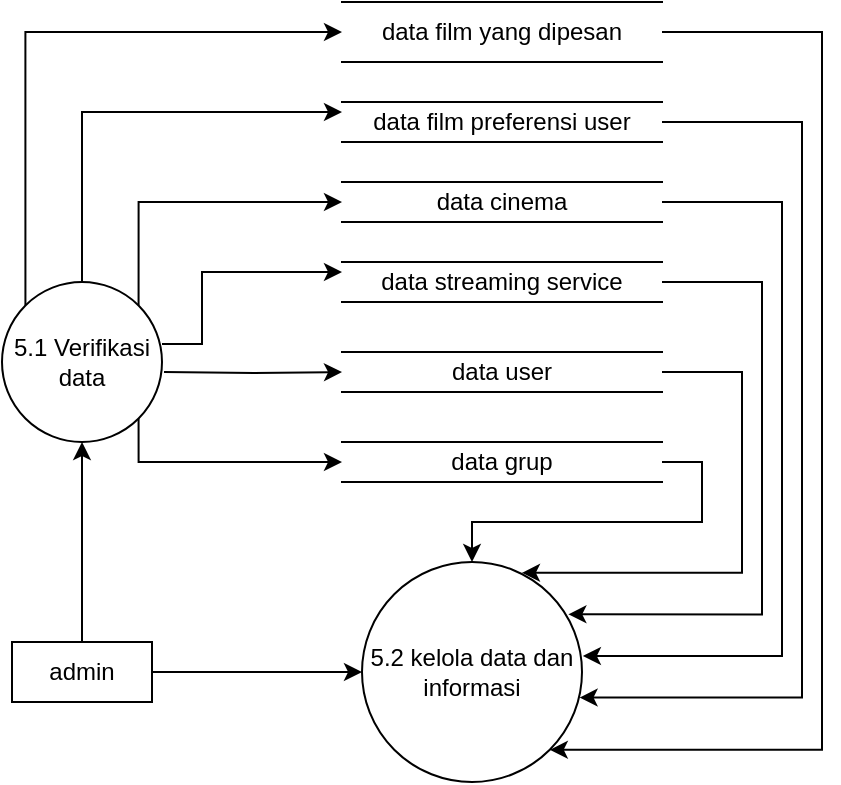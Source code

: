 <mxfile version="14.6.11" type="device"><diagram id="TanrhDqvrciCQR4zH38Y" name="Page-1"><mxGraphModel dx="1278" dy="588" grid="1" gridSize="10" guides="1" tooltips="1" connect="1" arrows="1" fold="1" page="1" pageScale="1" pageWidth="4681" pageHeight="3300" math="0" shadow="0"><root><mxCell id="0"/><mxCell id="1" parent="0"/><mxCell id="qN82GYk9Q48F1TV0faOs-53" style="edgeStyle=orthogonalEdgeStyle;rounded=0;orthogonalLoop=1;jettySize=auto;html=1;" edge="1" parent="1" source="qN82GYk9Q48F1TV0faOs-3" target="qN82GYk9Q48F1TV0faOs-7"><mxGeometry relative="1" as="geometry"/></mxCell><mxCell id="qN82GYk9Q48F1TV0faOs-54" style="edgeStyle=orthogonalEdgeStyle;rounded=0;orthogonalLoop=1;jettySize=auto;html=1;entryX=0;entryY=0.5;entryDx=0;entryDy=0;" edge="1" parent="1" source="qN82GYk9Q48F1TV0faOs-3" target="qN82GYk9Q48F1TV0faOs-19"><mxGeometry relative="1" as="geometry"/></mxCell><mxCell id="qN82GYk9Q48F1TV0faOs-3" value="admin" style="rounded=0;whiteSpace=wrap;html=1;" vertex="1" parent="1"><mxGeometry x="1195" y="480" width="70" height="30" as="geometry"/></mxCell><mxCell id="qN82GYk9Q48F1TV0faOs-35" style="edgeStyle=orthogonalEdgeStyle;rounded=0;orthogonalLoop=1;jettySize=auto;html=1;entryX=0;entryY=0.5;entryDx=0;entryDy=0;exitX=0;exitY=0;exitDx=0;exitDy=0;" edge="1" parent="1" source="qN82GYk9Q48F1TV0faOs-7" target="qN82GYk9Q48F1TV0faOs-33"><mxGeometry relative="1" as="geometry"><Array as="points"><mxPoint x="1202" y="175"/></Array></mxGeometry></mxCell><mxCell id="qN82GYk9Q48F1TV0faOs-36" style="edgeStyle=orthogonalEdgeStyle;rounded=0;orthogonalLoop=1;jettySize=auto;html=1;exitX=0.5;exitY=0;exitDx=0;exitDy=0;entryX=0;entryY=0.25;entryDx=0;entryDy=0;" edge="1" parent="1" source="qN82GYk9Q48F1TV0faOs-7" target="qN82GYk9Q48F1TV0faOs-31"><mxGeometry relative="1" as="geometry"><Array as="points"><mxPoint x="1230" y="215"/></Array></mxGeometry></mxCell><mxCell id="qN82GYk9Q48F1TV0faOs-43" style="edgeStyle=orthogonalEdgeStyle;rounded=0;orthogonalLoop=1;jettySize=auto;html=1;exitX=1;exitY=0;exitDx=0;exitDy=0;entryX=0;entryY=0.5;entryDx=0;entryDy=0;" edge="1" parent="1" source="qN82GYk9Q48F1TV0faOs-7" target="qN82GYk9Q48F1TV0faOs-38"><mxGeometry relative="1" as="geometry"><Array as="points"><mxPoint x="1258" y="260"/></Array></mxGeometry></mxCell><mxCell id="qN82GYk9Q48F1TV0faOs-44" style="edgeStyle=orthogonalEdgeStyle;rounded=0;orthogonalLoop=1;jettySize=auto;html=1;exitX=1;exitY=0.388;exitDx=0;exitDy=0;entryX=0;entryY=0.25;entryDx=0;entryDy=0;exitPerimeter=0;" edge="1" parent="1" source="qN82GYk9Q48F1TV0faOs-7" target="qN82GYk9Q48F1TV0faOs-39"><mxGeometry relative="1" as="geometry"><Array as="points"><mxPoint x="1290" y="331"/><mxPoint x="1290" y="295"/></Array></mxGeometry></mxCell><mxCell id="qN82GYk9Q48F1TV0faOs-46" style="edgeStyle=orthogonalEdgeStyle;rounded=0;orthogonalLoop=1;jettySize=auto;html=1;exitX=1;exitY=1;exitDx=0;exitDy=0;entryX=0;entryY=0.5;entryDx=0;entryDy=0;" edge="1" parent="1" source="qN82GYk9Q48F1TV0faOs-7" target="qN82GYk9Q48F1TV0faOs-41"><mxGeometry relative="1" as="geometry"><Array as="points"><mxPoint x="1258" y="390"/></Array></mxGeometry></mxCell><mxCell id="qN82GYk9Q48F1TV0faOs-55" value="" style="edgeStyle=orthogonalEdgeStyle;rounded=0;orthogonalLoop=1;jettySize=auto;html=1;" edge="1" parent="1" target="qN82GYk9Q48F1TV0faOs-40"><mxGeometry relative="1" as="geometry"><mxPoint x="1271" y="345" as="sourcePoint"/></mxGeometry></mxCell><mxCell id="qN82GYk9Q48F1TV0faOs-7" value="5.1 Verifikasi &lt;br&gt;&lt;div&gt;data &lt;br&gt;&lt;/div&gt;" style="ellipse;whiteSpace=wrap;html=1;aspect=fixed;" vertex="1" parent="1"><mxGeometry x="1190" y="300" width="80" height="80" as="geometry"/></mxCell><mxCell id="qN82GYk9Q48F1TV0faOs-19" value="5.2 kelola data dan informasi" style="ellipse;whiteSpace=wrap;html=1;aspect=fixed;" vertex="1" parent="1"><mxGeometry x="1370" y="440" width="110" height="110" as="geometry"/></mxCell><mxCell id="qN82GYk9Q48F1TV0faOs-51" style="edgeStyle=orthogonalEdgeStyle;rounded=0;orthogonalLoop=1;jettySize=auto;html=1;exitX=1;exitY=0.5;exitDx=0;exitDy=0;entryX=0.989;entryY=0.616;entryDx=0;entryDy=0;entryPerimeter=0;" edge="1" parent="1" source="qN82GYk9Q48F1TV0faOs-31" target="qN82GYk9Q48F1TV0faOs-19"><mxGeometry relative="1" as="geometry"><Array as="points"><mxPoint x="1590" y="220"/><mxPoint x="1590" y="508"/></Array></mxGeometry></mxCell><mxCell id="qN82GYk9Q48F1TV0faOs-31" value="data film preferensi user" style="shape=partialRectangle;whiteSpace=wrap;html=1;left=0;right=0;fillColor=none;" vertex="1" parent="1"><mxGeometry x="1360" y="210" width="160" height="20" as="geometry"/></mxCell><mxCell id="qN82GYk9Q48F1TV0faOs-52" style="edgeStyle=orthogonalEdgeStyle;rounded=0;orthogonalLoop=1;jettySize=auto;html=1;exitX=1;exitY=0.5;exitDx=0;exitDy=0;entryX=1;entryY=1;entryDx=0;entryDy=0;" edge="1" parent="1" source="qN82GYk9Q48F1TV0faOs-33" target="qN82GYk9Q48F1TV0faOs-19"><mxGeometry relative="1" as="geometry"><Array as="points"><mxPoint x="1600" y="175"/><mxPoint x="1600" y="534"/></Array></mxGeometry></mxCell><mxCell id="qN82GYk9Q48F1TV0faOs-33" value="data film yang dipesan" style="shape=partialRectangle;whiteSpace=wrap;html=1;left=0;right=0;fillColor=none;" vertex="1" parent="1"><mxGeometry x="1360" y="160" width="160" height="30" as="geometry"/></mxCell><mxCell id="qN82GYk9Q48F1TV0faOs-50" style="edgeStyle=orthogonalEdgeStyle;rounded=0;orthogonalLoop=1;jettySize=auto;html=1;exitX=1;exitY=0.5;exitDx=0;exitDy=0;entryX=1.004;entryY=0.427;entryDx=0;entryDy=0;entryPerimeter=0;" edge="1" parent="1" source="qN82GYk9Q48F1TV0faOs-38" target="qN82GYk9Q48F1TV0faOs-19"><mxGeometry relative="1" as="geometry"><Array as="points"><mxPoint x="1580" y="260"/><mxPoint x="1580" y="487"/></Array></mxGeometry></mxCell><mxCell id="qN82GYk9Q48F1TV0faOs-38" value="data cinema" style="shape=partialRectangle;whiteSpace=wrap;html=1;left=0;right=0;fillColor=none;" vertex="1" parent="1"><mxGeometry x="1360" y="250" width="160" height="20" as="geometry"/></mxCell><mxCell id="qN82GYk9Q48F1TV0faOs-49" style="edgeStyle=orthogonalEdgeStyle;rounded=0;orthogonalLoop=1;jettySize=auto;html=1;exitX=1;exitY=0.5;exitDx=0;exitDy=0;entryX=0.938;entryY=0.238;entryDx=0;entryDy=0;entryPerimeter=0;" edge="1" parent="1" source="qN82GYk9Q48F1TV0faOs-39" target="qN82GYk9Q48F1TV0faOs-19"><mxGeometry relative="1" as="geometry"><Array as="points"><mxPoint x="1570" y="300"/><mxPoint x="1570" y="466"/></Array></mxGeometry></mxCell><mxCell id="qN82GYk9Q48F1TV0faOs-39" value="data streaming service" style="shape=partialRectangle;whiteSpace=wrap;html=1;left=0;right=0;fillColor=none;" vertex="1" parent="1"><mxGeometry x="1360" y="290" width="160" height="20" as="geometry"/></mxCell><mxCell id="qN82GYk9Q48F1TV0faOs-48" style="edgeStyle=orthogonalEdgeStyle;rounded=0;orthogonalLoop=1;jettySize=auto;html=1;exitX=1;exitY=0.5;exitDx=0;exitDy=0;entryX=0.727;entryY=0.049;entryDx=0;entryDy=0;entryPerimeter=0;" edge="1" parent="1" source="qN82GYk9Q48F1TV0faOs-40" target="qN82GYk9Q48F1TV0faOs-19"><mxGeometry relative="1" as="geometry"><mxPoint x="1460" y="440" as="targetPoint"/><Array as="points"><mxPoint x="1560" y="345"/><mxPoint x="1560" y="445"/></Array></mxGeometry></mxCell><mxCell id="qN82GYk9Q48F1TV0faOs-40" value="data user" style="shape=partialRectangle;whiteSpace=wrap;html=1;left=0;right=0;fillColor=none;" vertex="1" parent="1"><mxGeometry x="1360" y="335" width="160" height="20" as="geometry"/></mxCell><mxCell id="qN82GYk9Q48F1TV0faOs-47" style="edgeStyle=orthogonalEdgeStyle;rounded=0;orthogonalLoop=1;jettySize=auto;html=1;exitX=1;exitY=0.5;exitDx=0;exitDy=0;entryX=0.5;entryY=0;entryDx=0;entryDy=0;" edge="1" parent="1" source="qN82GYk9Q48F1TV0faOs-41" target="qN82GYk9Q48F1TV0faOs-19"><mxGeometry relative="1" as="geometry"/></mxCell><mxCell id="qN82GYk9Q48F1TV0faOs-41" value="data grup" style="shape=partialRectangle;whiteSpace=wrap;html=1;left=0;right=0;fillColor=none;" vertex="1" parent="1"><mxGeometry x="1360" y="380" width="160" height="20" as="geometry"/></mxCell></root></mxGraphModel></diagram></mxfile>